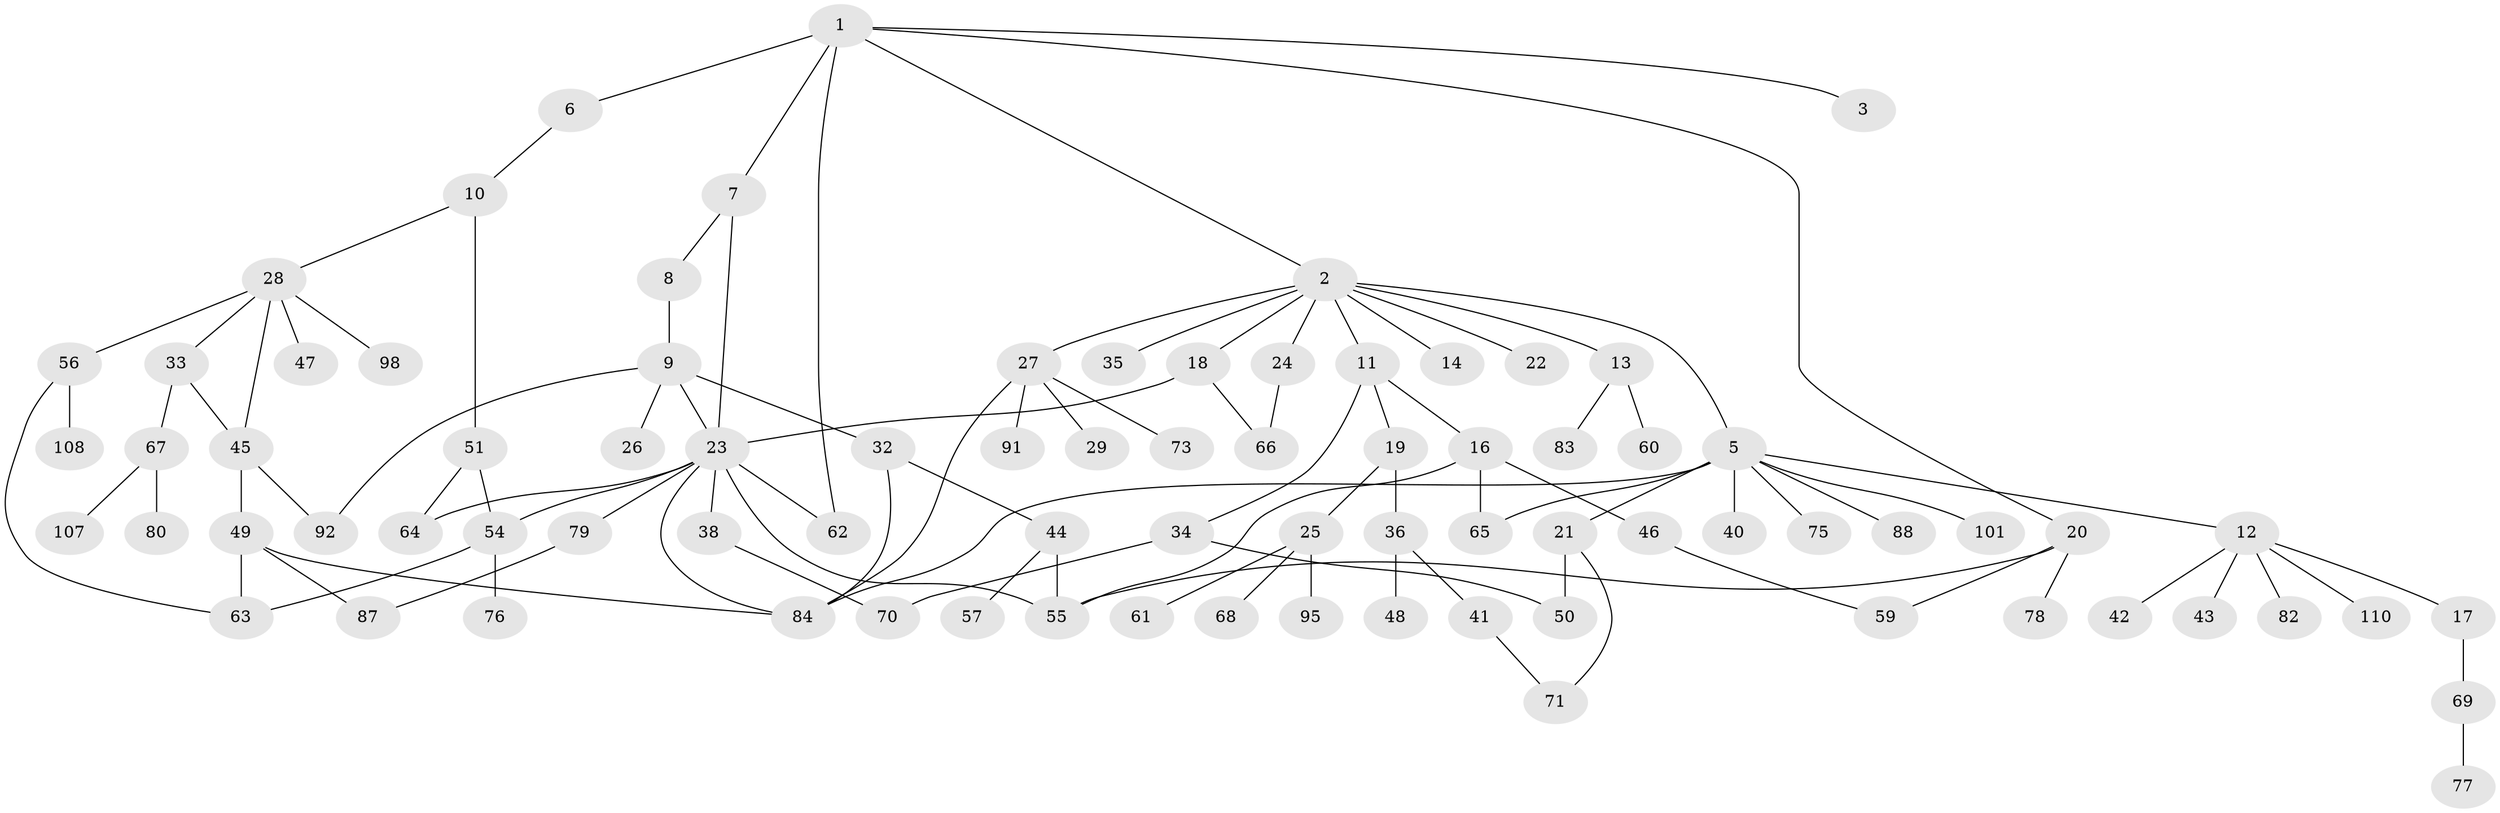 // original degree distribution, {6: 0.01694915254237288, 5: 0.059322033898305086, 1: 0.3728813559322034, 7: 0.01694915254237288, 9: 0.00847457627118644, 2: 0.2542372881355932, 3: 0.15254237288135594, 4: 0.11864406779661017}
// Generated by graph-tools (version 1.1) at 2025/17/03/04/25 18:17:12]
// undirected, 82 vertices, 104 edges
graph export_dot {
graph [start="1"]
  node [color=gray90,style=filled];
  1;
  2 [super="+4"];
  3;
  5 [super="+37"];
  6;
  7;
  8;
  9 [super="+58+15"];
  10;
  11;
  12;
  13;
  14;
  16 [super="+90"];
  17;
  18;
  19;
  20 [super="+39"];
  21 [super="+74"];
  22;
  23 [super="+52+30"];
  24;
  25;
  26;
  27;
  28 [super="+31+103"];
  29;
  32 [super="+86"];
  33 [super="+89"];
  34;
  35;
  36;
  38;
  40 [super="+99"];
  41;
  42;
  43 [super="+113"];
  44 [super="+106"];
  45;
  46;
  47;
  48;
  49 [super="+117"];
  50 [super="+85"];
  51;
  54;
  55;
  56;
  57;
  59;
  60;
  61;
  62;
  63;
  64;
  65;
  66 [super="+94+112+115"];
  67;
  68;
  69;
  70;
  71 [super="+72"];
  73;
  75;
  76;
  77;
  78;
  79 [super="+93+111+81"];
  80;
  82 [super="+118"];
  83;
  84 [super="+114+109"];
  87;
  88;
  91;
  92;
  95 [super="+97"];
  98;
  101;
  107;
  108;
  110;
  1 -- 2;
  1 -- 3;
  1 -- 6;
  1 -- 7;
  1 -- 20;
  1 -- 62;
  2 -- 13;
  2 -- 14;
  2 -- 27;
  2 -- 35;
  2 -- 18;
  2 -- 5;
  2 -- 22;
  2 -- 24;
  2 -- 11;
  5 -- 12;
  5 -- 21;
  5 -- 40;
  5 -- 65;
  5 -- 75;
  5 -- 88;
  5 -- 101;
  5 -- 84;
  6 -- 10;
  7 -- 8;
  7 -- 23;
  8 -- 9;
  9 -- 26;
  9 -- 32;
  9 -- 92;
  9 -- 23;
  10 -- 28;
  10 -- 51;
  11 -- 16;
  11 -- 19;
  11 -- 34;
  12 -- 17;
  12 -- 42;
  12 -- 43;
  12 -- 82;
  12 -- 110;
  13 -- 60;
  13 -- 83;
  16 -- 46;
  16 -- 55;
  16 -- 65;
  17 -- 69;
  18 -- 66;
  18 -- 23;
  19 -- 25;
  19 -- 36;
  20 -- 59;
  20 -- 78;
  20 -- 55;
  21 -- 50;
  21 -- 71;
  23 -- 62 [weight=2];
  23 -- 84;
  23 -- 64;
  23 -- 79;
  23 -- 55;
  23 -- 54;
  23 -- 38;
  24 -- 66;
  25 -- 61;
  25 -- 68;
  25 -- 95;
  27 -- 29;
  27 -- 73;
  27 -- 91;
  27 -- 84;
  28 -- 33;
  28 -- 45;
  28 -- 56;
  28 -- 98;
  28 -- 47;
  32 -- 44;
  32 -- 84 [weight=2];
  33 -- 67;
  33 -- 45;
  34 -- 50;
  34 -- 70;
  36 -- 41;
  36 -- 48;
  38 -- 70;
  41 -- 71;
  44 -- 57;
  44 -- 55;
  45 -- 49;
  45 -- 92;
  46 -- 59;
  49 -- 63;
  49 -- 84;
  49 -- 87;
  51 -- 54;
  51 -- 64;
  54 -- 63;
  54 -- 76;
  56 -- 108;
  56 -- 63;
  67 -- 80;
  67 -- 107;
  69 -- 77;
  79 -- 87;
}
